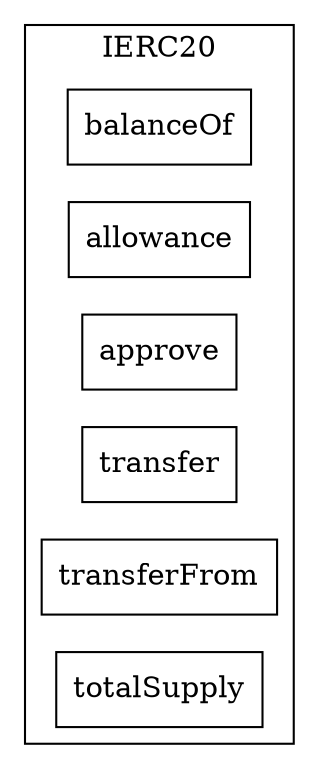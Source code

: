 strict digraph {
rankdir="LR"
node [shape=box]
subgraph cluster_936_IERC20 {
label = "IERC20"
"936_balanceOf" [label="balanceOf"]
"936_allowance" [label="allowance"]
"936_approve" [label="approve"]
"936_transfer" [label="transfer"]
"936_transferFrom" [label="transferFrom"]
"936_totalSupply" [label="totalSupply"]
}subgraph cluster_solidity {
label = "[Solidity]"
}
}